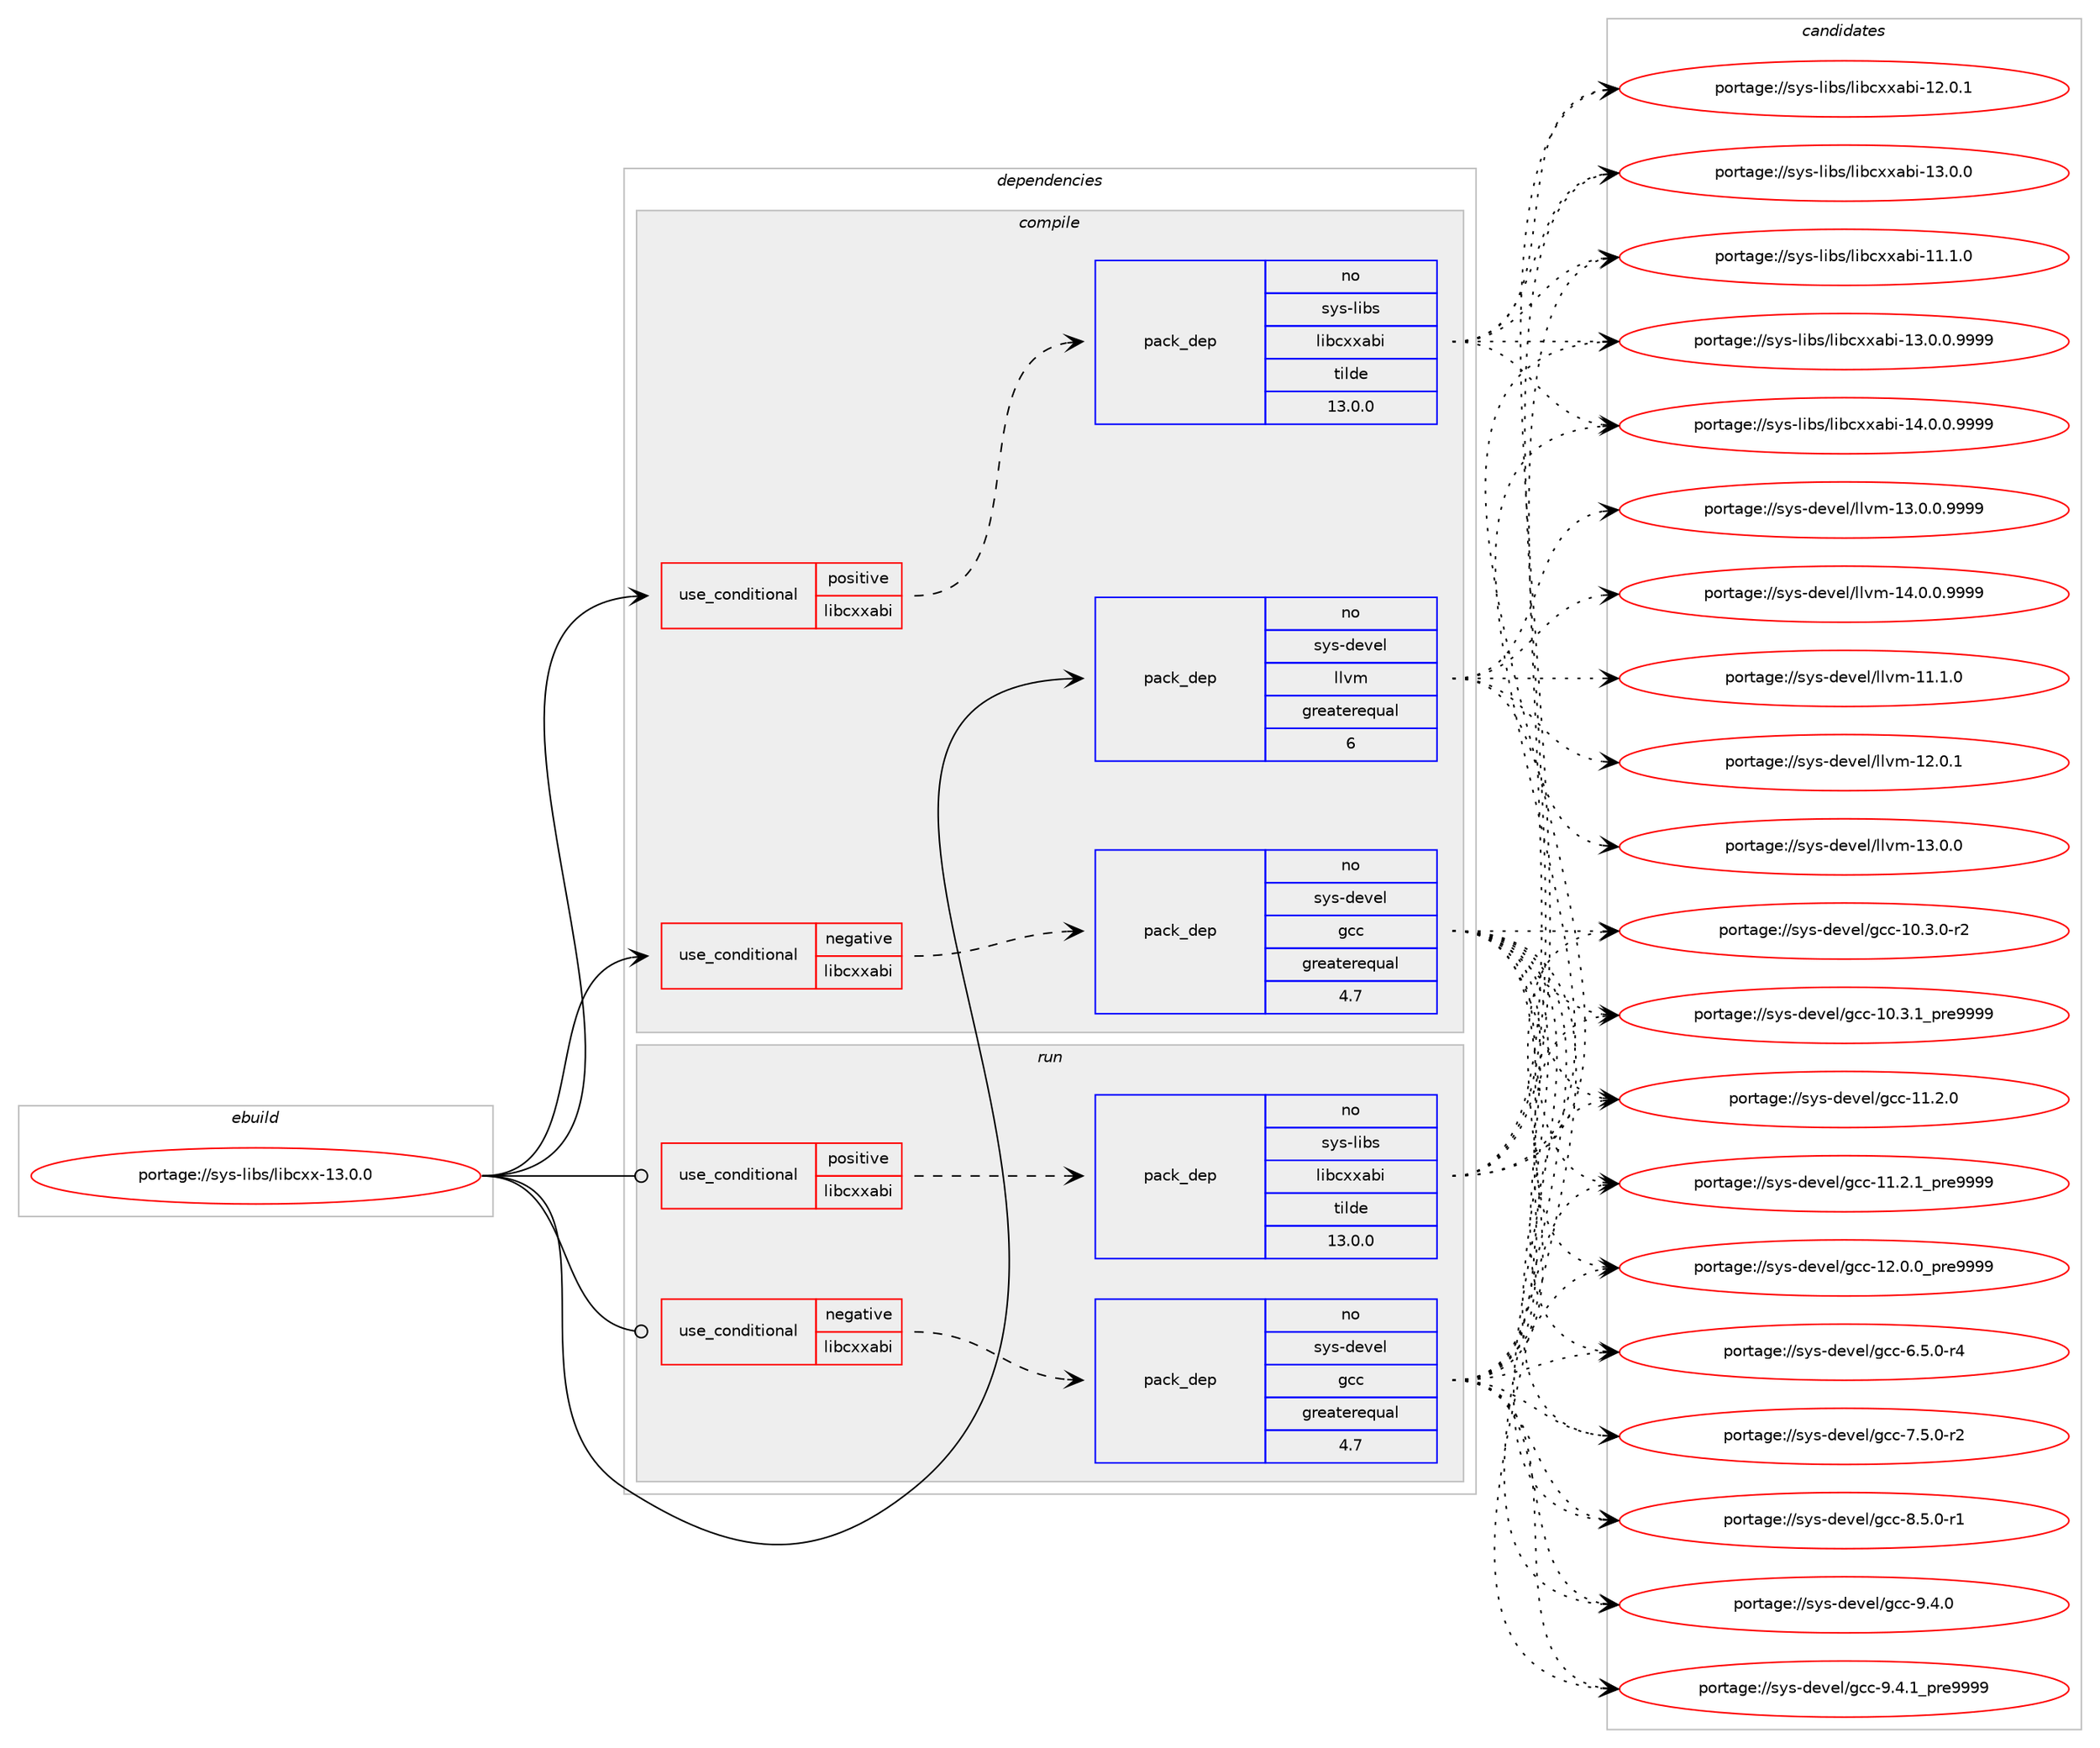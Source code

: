 digraph prolog {

# *************
# Graph options
# *************

newrank=true;
concentrate=true;
compound=true;
graph [rankdir=LR,fontname=Helvetica,fontsize=10,ranksep=1.5];#, ranksep=2.5, nodesep=0.2];
edge  [arrowhead=vee];
node  [fontname=Helvetica,fontsize=10];

# **********
# The ebuild
# **********

subgraph cluster_leftcol {
color=gray;
rank=same;
label=<<i>ebuild</i>>;
id [label="portage://sys-libs/libcxx-13.0.0", color=red, width=4, href="../sys-libs/libcxx-13.0.0.svg"];
}

# ****************
# The dependencies
# ****************

subgraph cluster_midcol {
color=gray;
label=<<i>dependencies</i>>;
subgraph cluster_compile {
fillcolor="#eeeeee";
style=filled;
label=<<i>compile</i>>;
subgraph cond334 {
dependency2594 [label=<<TABLE BORDER="0" CELLBORDER="1" CELLSPACING="0" CELLPADDING="4"><TR><TD ROWSPAN="3" CELLPADDING="10">use_conditional</TD></TR><TR><TD>negative</TD></TR><TR><TD>libcxxabi</TD></TR></TABLE>>, shape=none, color=red];
subgraph pack2257 {
dependency2595 [label=<<TABLE BORDER="0" CELLBORDER="1" CELLSPACING="0" CELLPADDING="4" WIDTH="220"><TR><TD ROWSPAN="6" CELLPADDING="30">pack_dep</TD></TR><TR><TD WIDTH="110">no</TD></TR><TR><TD>sys-devel</TD></TR><TR><TD>gcc</TD></TR><TR><TD>greaterequal</TD></TR><TR><TD>4.7</TD></TR></TABLE>>, shape=none, color=blue];
}
dependency2594:e -> dependency2595:w [weight=20,style="dashed",arrowhead="vee"];
}
id:e -> dependency2594:w [weight=20,style="solid",arrowhead="vee"];
subgraph cond335 {
dependency2596 [label=<<TABLE BORDER="0" CELLBORDER="1" CELLSPACING="0" CELLPADDING="4"><TR><TD ROWSPAN="3" CELLPADDING="10">use_conditional</TD></TR><TR><TD>positive</TD></TR><TR><TD>libcxxabi</TD></TR></TABLE>>, shape=none, color=red];
subgraph pack2258 {
dependency2597 [label=<<TABLE BORDER="0" CELLBORDER="1" CELLSPACING="0" CELLPADDING="4" WIDTH="220"><TR><TD ROWSPAN="6" CELLPADDING="30">pack_dep</TD></TR><TR><TD WIDTH="110">no</TD></TR><TR><TD>sys-libs</TD></TR><TR><TD>libcxxabi</TD></TR><TR><TD>tilde</TD></TR><TR><TD>13.0.0</TD></TR></TABLE>>, shape=none, color=blue];
}
dependency2596:e -> dependency2597:w [weight=20,style="dashed",arrowhead="vee"];
}
id:e -> dependency2596:w [weight=20,style="solid",arrowhead="vee"];
subgraph pack2259 {
dependency2598 [label=<<TABLE BORDER="0" CELLBORDER="1" CELLSPACING="0" CELLPADDING="4" WIDTH="220"><TR><TD ROWSPAN="6" CELLPADDING="30">pack_dep</TD></TR><TR><TD WIDTH="110">no</TD></TR><TR><TD>sys-devel</TD></TR><TR><TD>llvm</TD></TR><TR><TD>greaterequal</TD></TR><TR><TD>6</TD></TR></TABLE>>, shape=none, color=blue];
}
id:e -> dependency2598:w [weight=20,style="solid",arrowhead="vee"];
# *** BEGIN UNKNOWN DEPENDENCY TYPE (TODO) ***
# id -> package_dependency(portage://sys-libs/libcxx-13.0.0,install,strong,sys-devel,llvm,none,[,,],[slot(0)],[])
# *** END UNKNOWN DEPENDENCY TYPE (TODO) ***

}
subgraph cluster_compileandrun {
fillcolor="#eeeeee";
style=filled;
label=<<i>compile and run</i>>;
}
subgraph cluster_run {
fillcolor="#eeeeee";
style=filled;
label=<<i>run</i>>;
subgraph cond336 {
dependency2599 [label=<<TABLE BORDER="0" CELLBORDER="1" CELLSPACING="0" CELLPADDING="4"><TR><TD ROWSPAN="3" CELLPADDING="10">use_conditional</TD></TR><TR><TD>negative</TD></TR><TR><TD>libcxxabi</TD></TR></TABLE>>, shape=none, color=red];
subgraph pack2260 {
dependency2600 [label=<<TABLE BORDER="0" CELLBORDER="1" CELLSPACING="0" CELLPADDING="4" WIDTH="220"><TR><TD ROWSPAN="6" CELLPADDING="30">pack_dep</TD></TR><TR><TD WIDTH="110">no</TD></TR><TR><TD>sys-devel</TD></TR><TR><TD>gcc</TD></TR><TR><TD>greaterequal</TD></TR><TR><TD>4.7</TD></TR></TABLE>>, shape=none, color=blue];
}
dependency2599:e -> dependency2600:w [weight=20,style="dashed",arrowhead="vee"];
}
id:e -> dependency2599:w [weight=20,style="solid",arrowhead="odot"];
subgraph cond337 {
dependency2601 [label=<<TABLE BORDER="0" CELLBORDER="1" CELLSPACING="0" CELLPADDING="4"><TR><TD ROWSPAN="3" CELLPADDING="10">use_conditional</TD></TR><TR><TD>positive</TD></TR><TR><TD>libcxxabi</TD></TR></TABLE>>, shape=none, color=red];
subgraph pack2261 {
dependency2602 [label=<<TABLE BORDER="0" CELLBORDER="1" CELLSPACING="0" CELLPADDING="4" WIDTH="220"><TR><TD ROWSPAN="6" CELLPADDING="30">pack_dep</TD></TR><TR><TD WIDTH="110">no</TD></TR><TR><TD>sys-libs</TD></TR><TR><TD>libcxxabi</TD></TR><TR><TD>tilde</TD></TR><TR><TD>13.0.0</TD></TR></TABLE>>, shape=none, color=blue];
}
dependency2601:e -> dependency2602:w [weight=20,style="dashed",arrowhead="vee"];
}
id:e -> dependency2601:w [weight=20,style="solid",arrowhead="odot"];
}
}

# **************
# The candidates
# **************

subgraph cluster_choices {
rank=same;
color=gray;
label=<<i>candidates</i>>;

subgraph choice2257 {
color=black;
nodesep=1;
choice11512111545100101118101108471039999454948465146484511450 [label="portage://sys-devel/gcc-10.3.0-r2", color=red, width=4,href="../sys-devel/gcc-10.3.0-r2.svg"];
choice11512111545100101118101108471039999454948465146499511211410157575757 [label="portage://sys-devel/gcc-10.3.1_pre9999", color=red, width=4,href="../sys-devel/gcc-10.3.1_pre9999.svg"];
choice1151211154510010111810110847103999945494946504648 [label="portage://sys-devel/gcc-11.2.0", color=red, width=4,href="../sys-devel/gcc-11.2.0.svg"];
choice11512111545100101118101108471039999454949465046499511211410157575757 [label="portage://sys-devel/gcc-11.2.1_pre9999", color=red, width=4,href="../sys-devel/gcc-11.2.1_pre9999.svg"];
choice11512111545100101118101108471039999454950464846489511211410157575757 [label="portage://sys-devel/gcc-12.0.0_pre9999", color=red, width=4,href="../sys-devel/gcc-12.0.0_pre9999.svg"];
choice115121115451001011181011084710399994554465346484511452 [label="portage://sys-devel/gcc-6.5.0-r4", color=red, width=4,href="../sys-devel/gcc-6.5.0-r4.svg"];
choice115121115451001011181011084710399994555465346484511450 [label="portage://sys-devel/gcc-7.5.0-r2", color=red, width=4,href="../sys-devel/gcc-7.5.0-r2.svg"];
choice115121115451001011181011084710399994556465346484511449 [label="portage://sys-devel/gcc-8.5.0-r1", color=red, width=4,href="../sys-devel/gcc-8.5.0-r1.svg"];
choice11512111545100101118101108471039999455746524648 [label="portage://sys-devel/gcc-9.4.0", color=red, width=4,href="../sys-devel/gcc-9.4.0.svg"];
choice115121115451001011181011084710399994557465246499511211410157575757 [label="portage://sys-devel/gcc-9.4.1_pre9999", color=red, width=4,href="../sys-devel/gcc-9.4.1_pre9999.svg"];
dependency2595:e -> choice11512111545100101118101108471039999454948465146484511450:w [style=dotted,weight="100"];
dependency2595:e -> choice11512111545100101118101108471039999454948465146499511211410157575757:w [style=dotted,weight="100"];
dependency2595:e -> choice1151211154510010111810110847103999945494946504648:w [style=dotted,weight="100"];
dependency2595:e -> choice11512111545100101118101108471039999454949465046499511211410157575757:w [style=dotted,weight="100"];
dependency2595:e -> choice11512111545100101118101108471039999454950464846489511211410157575757:w [style=dotted,weight="100"];
dependency2595:e -> choice115121115451001011181011084710399994554465346484511452:w [style=dotted,weight="100"];
dependency2595:e -> choice115121115451001011181011084710399994555465346484511450:w [style=dotted,weight="100"];
dependency2595:e -> choice115121115451001011181011084710399994556465346484511449:w [style=dotted,weight="100"];
dependency2595:e -> choice11512111545100101118101108471039999455746524648:w [style=dotted,weight="100"];
dependency2595:e -> choice115121115451001011181011084710399994557465246499511211410157575757:w [style=dotted,weight="100"];
}
subgraph choice2258 {
color=black;
nodesep=1;
choice1151211154510810598115471081059899120120979810545494946494648 [label="portage://sys-libs/libcxxabi-11.1.0", color=red, width=4,href="../sys-libs/libcxxabi-11.1.0.svg"];
choice1151211154510810598115471081059899120120979810545495046484649 [label="portage://sys-libs/libcxxabi-12.0.1", color=red, width=4,href="../sys-libs/libcxxabi-12.0.1.svg"];
choice1151211154510810598115471081059899120120979810545495146484648 [label="portage://sys-libs/libcxxabi-13.0.0", color=red, width=4,href="../sys-libs/libcxxabi-13.0.0.svg"];
choice11512111545108105981154710810598991201209798105454951464846484657575757 [label="portage://sys-libs/libcxxabi-13.0.0.9999", color=red, width=4,href="../sys-libs/libcxxabi-13.0.0.9999.svg"];
choice11512111545108105981154710810598991201209798105454952464846484657575757 [label="portage://sys-libs/libcxxabi-14.0.0.9999", color=red, width=4,href="../sys-libs/libcxxabi-14.0.0.9999.svg"];
dependency2597:e -> choice1151211154510810598115471081059899120120979810545494946494648:w [style=dotted,weight="100"];
dependency2597:e -> choice1151211154510810598115471081059899120120979810545495046484649:w [style=dotted,weight="100"];
dependency2597:e -> choice1151211154510810598115471081059899120120979810545495146484648:w [style=dotted,weight="100"];
dependency2597:e -> choice11512111545108105981154710810598991201209798105454951464846484657575757:w [style=dotted,weight="100"];
dependency2597:e -> choice11512111545108105981154710810598991201209798105454952464846484657575757:w [style=dotted,weight="100"];
}
subgraph choice2259 {
color=black;
nodesep=1;
choice115121115451001011181011084710810811810945494946494648 [label="portage://sys-devel/llvm-11.1.0", color=red, width=4,href="../sys-devel/llvm-11.1.0.svg"];
choice115121115451001011181011084710810811810945495046484649 [label="portage://sys-devel/llvm-12.0.1", color=red, width=4,href="../sys-devel/llvm-12.0.1.svg"];
choice115121115451001011181011084710810811810945495146484648 [label="portage://sys-devel/llvm-13.0.0", color=red, width=4,href="../sys-devel/llvm-13.0.0.svg"];
choice1151211154510010111810110847108108118109454951464846484657575757 [label="portage://sys-devel/llvm-13.0.0.9999", color=red, width=4,href="../sys-devel/llvm-13.0.0.9999.svg"];
choice1151211154510010111810110847108108118109454952464846484657575757 [label="portage://sys-devel/llvm-14.0.0.9999", color=red, width=4,href="../sys-devel/llvm-14.0.0.9999.svg"];
dependency2598:e -> choice115121115451001011181011084710810811810945494946494648:w [style=dotted,weight="100"];
dependency2598:e -> choice115121115451001011181011084710810811810945495046484649:w [style=dotted,weight="100"];
dependency2598:e -> choice115121115451001011181011084710810811810945495146484648:w [style=dotted,weight="100"];
dependency2598:e -> choice1151211154510010111810110847108108118109454951464846484657575757:w [style=dotted,weight="100"];
dependency2598:e -> choice1151211154510010111810110847108108118109454952464846484657575757:w [style=dotted,weight="100"];
}
subgraph choice2260 {
color=black;
nodesep=1;
choice11512111545100101118101108471039999454948465146484511450 [label="portage://sys-devel/gcc-10.3.0-r2", color=red, width=4,href="../sys-devel/gcc-10.3.0-r2.svg"];
choice11512111545100101118101108471039999454948465146499511211410157575757 [label="portage://sys-devel/gcc-10.3.1_pre9999", color=red, width=4,href="../sys-devel/gcc-10.3.1_pre9999.svg"];
choice1151211154510010111810110847103999945494946504648 [label="portage://sys-devel/gcc-11.2.0", color=red, width=4,href="../sys-devel/gcc-11.2.0.svg"];
choice11512111545100101118101108471039999454949465046499511211410157575757 [label="portage://sys-devel/gcc-11.2.1_pre9999", color=red, width=4,href="../sys-devel/gcc-11.2.1_pre9999.svg"];
choice11512111545100101118101108471039999454950464846489511211410157575757 [label="portage://sys-devel/gcc-12.0.0_pre9999", color=red, width=4,href="../sys-devel/gcc-12.0.0_pre9999.svg"];
choice115121115451001011181011084710399994554465346484511452 [label="portage://sys-devel/gcc-6.5.0-r4", color=red, width=4,href="../sys-devel/gcc-6.5.0-r4.svg"];
choice115121115451001011181011084710399994555465346484511450 [label="portage://sys-devel/gcc-7.5.0-r2", color=red, width=4,href="../sys-devel/gcc-7.5.0-r2.svg"];
choice115121115451001011181011084710399994556465346484511449 [label="portage://sys-devel/gcc-8.5.0-r1", color=red, width=4,href="../sys-devel/gcc-8.5.0-r1.svg"];
choice11512111545100101118101108471039999455746524648 [label="portage://sys-devel/gcc-9.4.0", color=red, width=4,href="../sys-devel/gcc-9.4.0.svg"];
choice115121115451001011181011084710399994557465246499511211410157575757 [label="portage://sys-devel/gcc-9.4.1_pre9999", color=red, width=4,href="../sys-devel/gcc-9.4.1_pre9999.svg"];
dependency2600:e -> choice11512111545100101118101108471039999454948465146484511450:w [style=dotted,weight="100"];
dependency2600:e -> choice11512111545100101118101108471039999454948465146499511211410157575757:w [style=dotted,weight="100"];
dependency2600:e -> choice1151211154510010111810110847103999945494946504648:w [style=dotted,weight="100"];
dependency2600:e -> choice11512111545100101118101108471039999454949465046499511211410157575757:w [style=dotted,weight="100"];
dependency2600:e -> choice11512111545100101118101108471039999454950464846489511211410157575757:w [style=dotted,weight="100"];
dependency2600:e -> choice115121115451001011181011084710399994554465346484511452:w [style=dotted,weight="100"];
dependency2600:e -> choice115121115451001011181011084710399994555465346484511450:w [style=dotted,weight="100"];
dependency2600:e -> choice115121115451001011181011084710399994556465346484511449:w [style=dotted,weight="100"];
dependency2600:e -> choice11512111545100101118101108471039999455746524648:w [style=dotted,weight="100"];
dependency2600:e -> choice115121115451001011181011084710399994557465246499511211410157575757:w [style=dotted,weight="100"];
}
subgraph choice2261 {
color=black;
nodesep=1;
choice1151211154510810598115471081059899120120979810545494946494648 [label="portage://sys-libs/libcxxabi-11.1.0", color=red, width=4,href="../sys-libs/libcxxabi-11.1.0.svg"];
choice1151211154510810598115471081059899120120979810545495046484649 [label="portage://sys-libs/libcxxabi-12.0.1", color=red, width=4,href="../sys-libs/libcxxabi-12.0.1.svg"];
choice1151211154510810598115471081059899120120979810545495146484648 [label="portage://sys-libs/libcxxabi-13.0.0", color=red, width=4,href="../sys-libs/libcxxabi-13.0.0.svg"];
choice11512111545108105981154710810598991201209798105454951464846484657575757 [label="portage://sys-libs/libcxxabi-13.0.0.9999", color=red, width=4,href="../sys-libs/libcxxabi-13.0.0.9999.svg"];
choice11512111545108105981154710810598991201209798105454952464846484657575757 [label="portage://sys-libs/libcxxabi-14.0.0.9999", color=red, width=4,href="../sys-libs/libcxxabi-14.0.0.9999.svg"];
dependency2602:e -> choice1151211154510810598115471081059899120120979810545494946494648:w [style=dotted,weight="100"];
dependency2602:e -> choice1151211154510810598115471081059899120120979810545495046484649:w [style=dotted,weight="100"];
dependency2602:e -> choice1151211154510810598115471081059899120120979810545495146484648:w [style=dotted,weight="100"];
dependency2602:e -> choice11512111545108105981154710810598991201209798105454951464846484657575757:w [style=dotted,weight="100"];
dependency2602:e -> choice11512111545108105981154710810598991201209798105454952464846484657575757:w [style=dotted,weight="100"];
}
}

}
